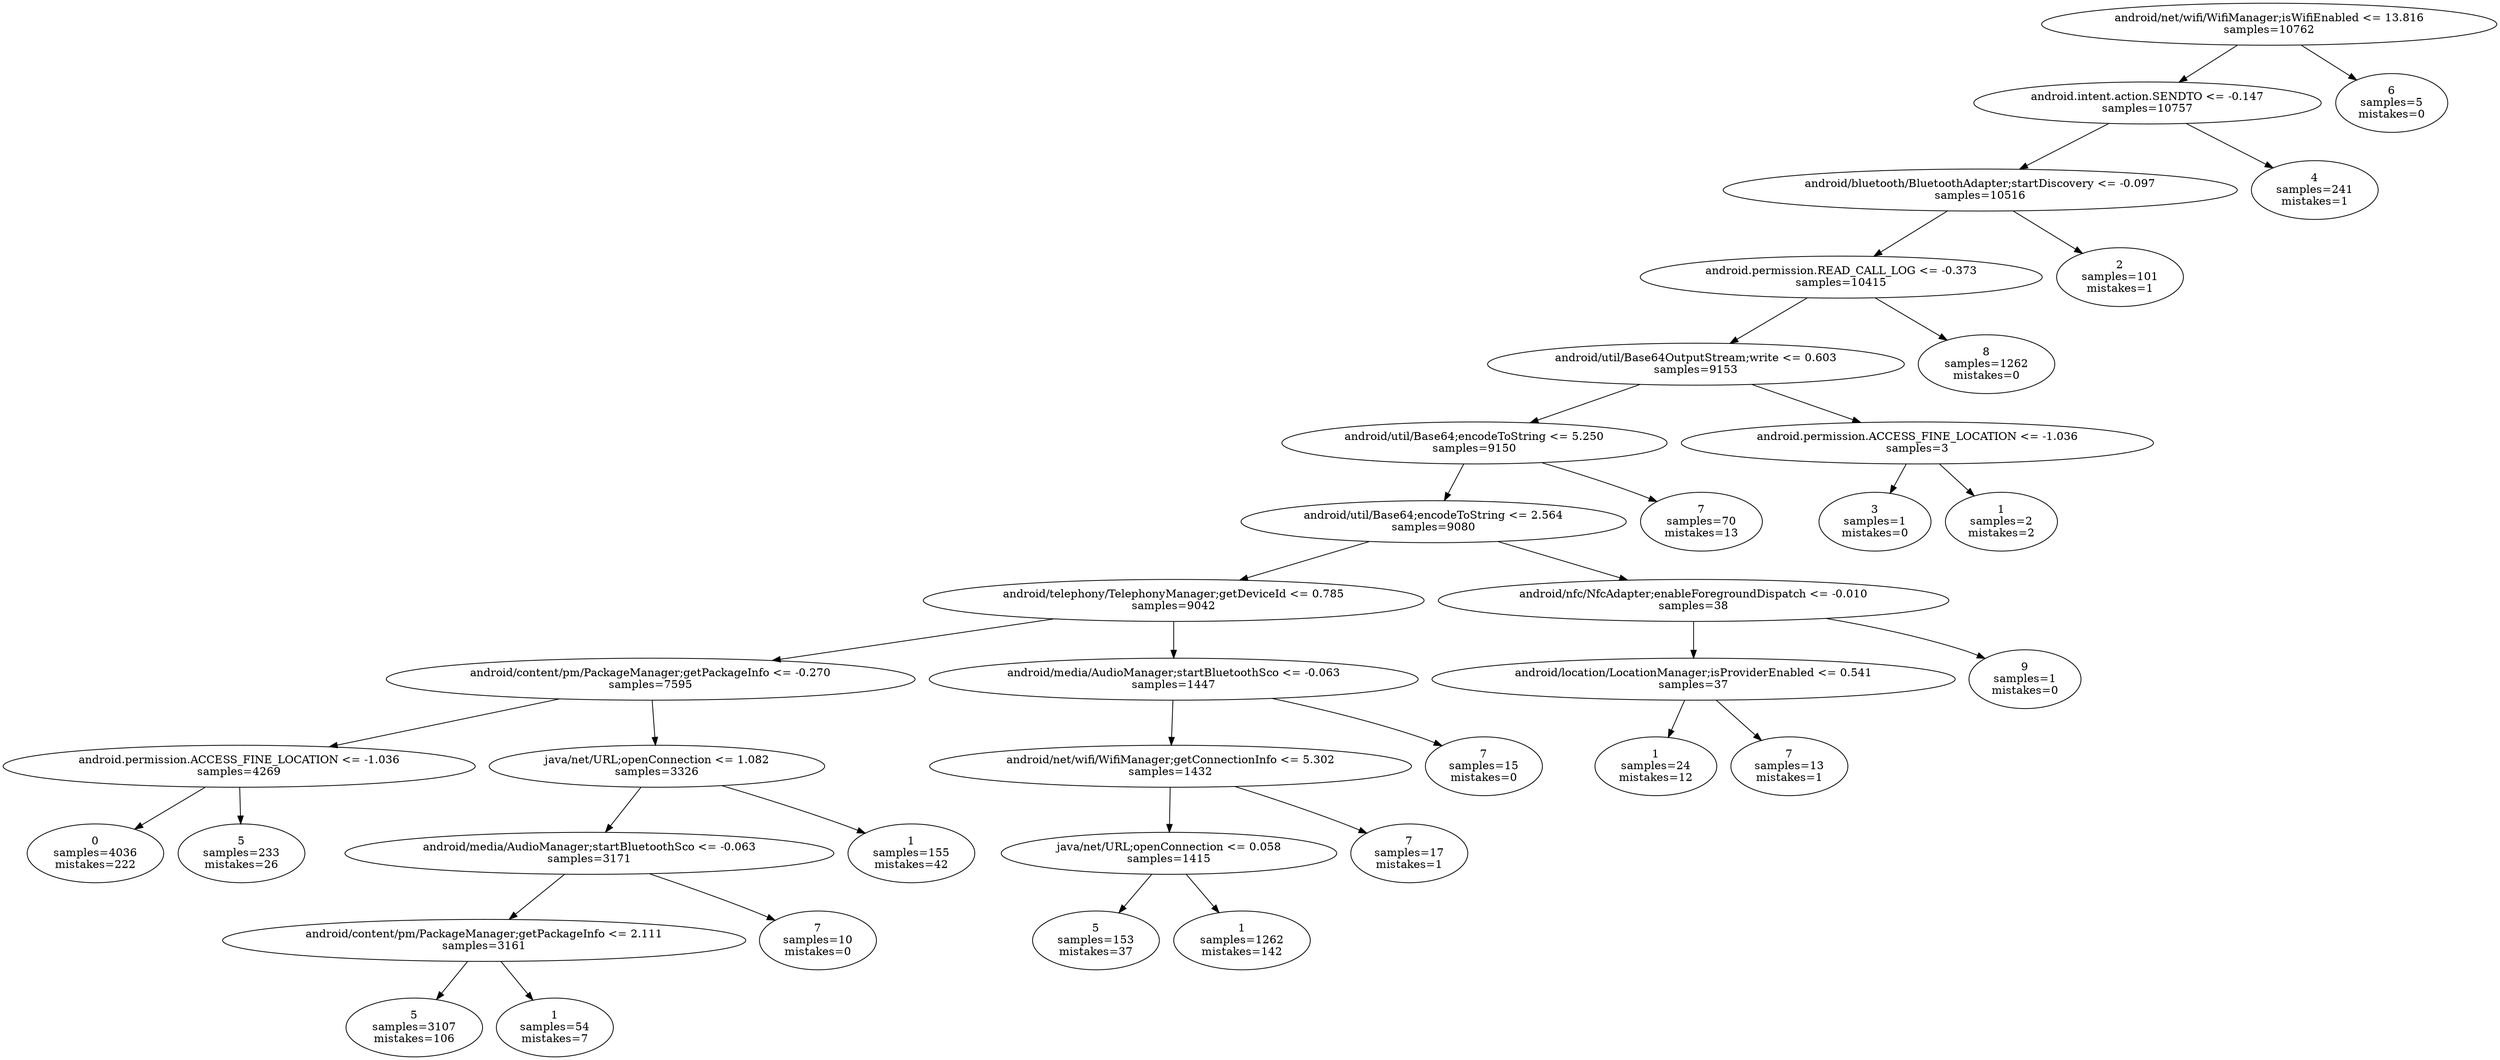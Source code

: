 digraph ClusteringTree {
n_0 [label="android/net/wifi/WifiManager;isWifiEnabled <= 13.816
samples=\10762"];
n_1 [label="android.intent.action.SENDTO <= -0.147
samples=\10757"];
n_2 [label="6
samples=\5
mistakes=\0"];
n_3 [label="android/bluetooth/BluetoothAdapter;startDiscovery <= -0.097
samples=\10516"];
n_4 [label="4
samples=\241
mistakes=\1"];
n_5 [label="android.permission.READ_CALL_LOG <= -0.373
samples=\10415"];
n_6 [label="2
samples=\101
mistakes=\1"];
n_7 [label="android/util/Base64OutputStream;write <= 0.603
samples=\9153"];
n_8 [label="8
samples=\1262
mistakes=\0"];
n_9 [label="android/util/Base64;encodeToString <= 5.250
samples=\9150"];
n_10 [label="android.permission.ACCESS_FINE_LOCATION <= -1.036
samples=\3"];
n_11 [label="android/util/Base64;encodeToString <= 2.564
samples=\9080"];
n_12 [label="7
samples=\70
mistakes=\13"];
n_13 [label="3
samples=\1
mistakes=\0"];
n_14 [label="1
samples=\2
mistakes=\2"];
n_15 [label="android/telephony/TelephonyManager;getDeviceId <= 0.785
samples=\9042"];
n_16 [label="android/nfc/NfcAdapter;enableForegroundDispatch <= -0.010
samples=\38"];
n_17 [label="android/content/pm/PackageManager;getPackageInfo <= -0.270
samples=\7595"];
n_18 [label="android/media/AudioManager;startBluetoothSco <= -0.063
samples=\1447"];
n_19 [label="android/location/LocationManager;isProviderEnabled <= 0.541
samples=\37"];
n_20 [label="9
samples=\1
mistakes=\0"];
n_21 [label="android.permission.ACCESS_FINE_LOCATION <= -1.036
samples=\4269"];
n_22 [label="java/net/URL;openConnection <= 1.082
samples=\3326"];
n_23 [label="android/net/wifi/WifiManager;getConnectionInfo <= 5.302
samples=\1432"];
n_24 [label="7
samples=\15
mistakes=\0"];
n_25 [label="1
samples=\24
mistakes=\12"];
n_26 [label="7
samples=\13
mistakes=\1"];
n_27 [label="0
samples=\4036
mistakes=\222"];
n_28 [label="5
samples=\233
mistakes=\26"];
n_29 [label="android/media/AudioManager;startBluetoothSco <= -0.063
samples=\3171"];
n_30 [label="1
samples=\155
mistakes=\42"];
n_31 [label="java/net/URL;openConnection <= 0.058
samples=\1415"];
n_32 [label="7
samples=\17
mistakes=\1"];
n_33 [label="android/content/pm/PackageManager;getPackageInfo <= 2.111
samples=\3161"];
n_34 [label="7
samples=\10
mistakes=\0"];
n_35 [label="5
samples=\153
mistakes=\37"];
n_36 [label="1
samples=\1262
mistakes=\142"];
n_37 [label="5
samples=\3107
mistakes=\106"];
n_38 [label="1
samples=\54
mistakes=\7"];
n_0 -> n_1;
n_0 -> n_2;
n_1 -> n_3;
n_1 -> n_4;
n_3 -> n_5;
n_3 -> n_6;
n_5 -> n_7;
n_5 -> n_8;
n_7 -> n_9;
n_7 -> n_10;
n_9 -> n_11;
n_9 -> n_12;
n_10 -> n_13;
n_10 -> n_14;
n_11 -> n_15;
n_11 -> n_16;
n_15 -> n_17;
n_15 -> n_18;
n_16 -> n_19;
n_16 -> n_20;
n_17 -> n_21;
n_17 -> n_22;
n_18 -> n_23;
n_18 -> n_24;
n_19 -> n_25;
n_19 -> n_26;
n_21 -> n_27;
n_21 -> n_28;
n_22 -> n_29;
n_22 -> n_30;
n_23 -> n_31;
n_23 -> n_32;
n_29 -> n_33;
n_29 -> n_34;
n_31 -> n_35;
n_31 -> n_36;
n_33 -> n_37;
n_33 -> n_38;
}
